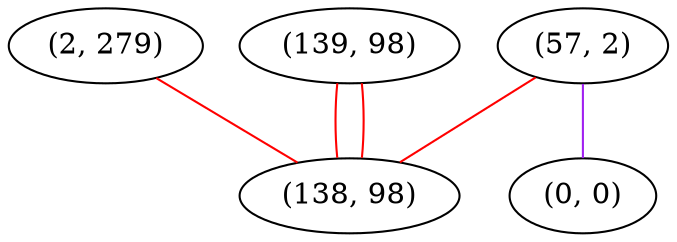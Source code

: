 graph "" {
"(2, 279)";
"(57, 2)";
"(139, 98)";
"(0, 0)";
"(138, 98)";
"(2, 279)" -- "(138, 98)"  [color=red, key=0, weight=1];
"(57, 2)" -- "(0, 0)"  [color=purple, key=0, weight=4];
"(57, 2)" -- "(138, 98)"  [color=red, key=0, weight=1];
"(139, 98)" -- "(138, 98)"  [color=red, key=0, weight=1];
"(139, 98)" -- "(138, 98)"  [color=red, key=1, weight=1];
}
